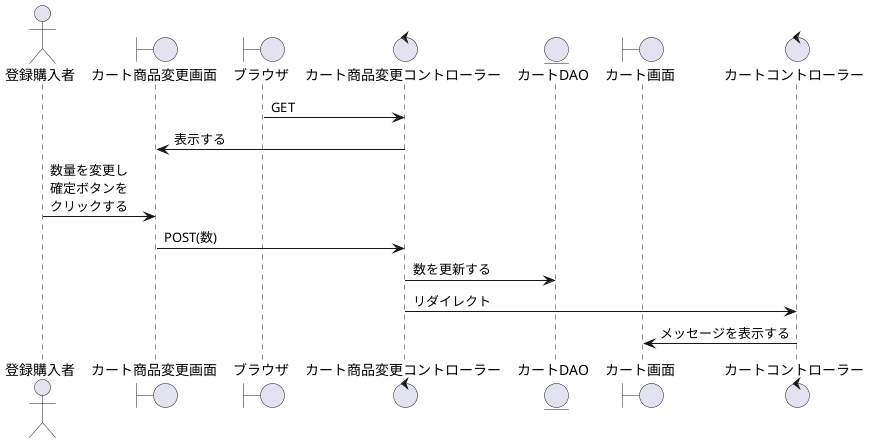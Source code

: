 @startuml カート商品変更

actor    "登録購入者" as act
boundary "カート商品変更画面" as Change_Cart
boundary "ブラウザ" as brz
control  "カート商品変更コントローラー" as Approval_c
entity   "カートDAO" as Account
boundary "カート画面" as cart
control  "カートコントローラー" as cart_c

'-------------------------------------------------------------------------------------------

brz ->  Approval_c : GET
Change_Cart <-  Approval_c : 表示する
act -> Change_Cart : 数量を変更し\n確定ボタンを\nクリックする
Change_Cart -> Approval_c: POST(数)
Approval_c -> Account: 数を更新する
Approval_c -> cart_c : リダイレクト
cart_c -> cart : メッセージを表示する

@enduml
